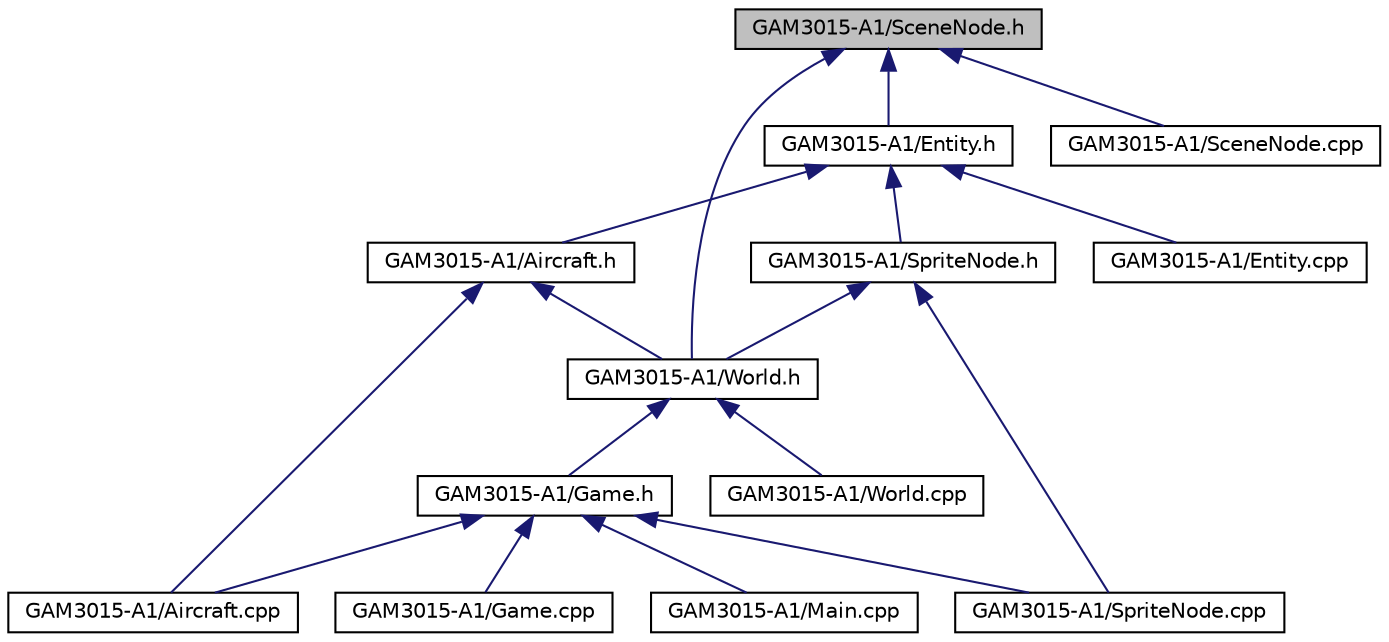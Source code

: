 digraph "GAM3015-A1/SceneNode.h"
{
 // LATEX_PDF_SIZE
  edge [fontname="Helvetica",fontsize="10",labelfontname="Helvetica",labelfontsize="10"];
  node [fontname="Helvetica",fontsize="10",shape=record];
  Node1 [label="GAM3015-A1/SceneNode.h",height=0.2,width=0.4,color="black", fillcolor="grey75", style="filled", fontcolor="black",tooltip=" "];
  Node1 -> Node2 [dir="back",color="midnightblue",fontsize="10",style="solid"];
  Node2 [label="GAM3015-A1/Entity.h",height=0.2,width=0.4,color="black", fillcolor="white", style="filled",URL="$_entity_8h.html",tooltip=" "];
  Node2 -> Node3 [dir="back",color="midnightblue",fontsize="10",style="solid"];
  Node3 [label="GAM3015-A1/Aircraft.h",height=0.2,width=0.4,color="black", fillcolor="white", style="filled",URL="$_aircraft_8h.html",tooltip=" "];
  Node3 -> Node4 [dir="back",color="midnightblue",fontsize="10",style="solid"];
  Node4 [label="GAM3015-A1/Aircraft.cpp",height=0.2,width=0.4,color="black", fillcolor="white", style="filled",URL="$_aircraft_8cpp.html",tooltip=" "];
  Node3 -> Node5 [dir="back",color="midnightblue",fontsize="10",style="solid"];
  Node5 [label="GAM3015-A1/World.h",height=0.2,width=0.4,color="black", fillcolor="white", style="filled",URL="$_world_8h.html",tooltip=" "];
  Node5 -> Node6 [dir="back",color="midnightblue",fontsize="10",style="solid"];
  Node6 [label="GAM3015-A1/Game.h",height=0.2,width=0.4,color="black", fillcolor="white", style="filled",URL="$_game_8h.html",tooltip=" "];
  Node6 -> Node4 [dir="back",color="midnightblue",fontsize="10",style="solid"];
  Node6 -> Node7 [dir="back",color="midnightblue",fontsize="10",style="solid"];
  Node7 [label="GAM3015-A1/Game.cpp",height=0.2,width=0.4,color="black", fillcolor="white", style="filled",URL="$_game_8cpp.html",tooltip=" "];
  Node6 -> Node8 [dir="back",color="midnightblue",fontsize="10",style="solid"];
  Node8 [label="GAM3015-A1/Main.cpp",height=0.2,width=0.4,color="black", fillcolor="white", style="filled",URL="$_main_8cpp.html",tooltip=" "];
  Node6 -> Node9 [dir="back",color="midnightblue",fontsize="10",style="solid"];
  Node9 [label="GAM3015-A1/SpriteNode.cpp",height=0.2,width=0.4,color="black", fillcolor="white", style="filled",URL="$_sprite_node_8cpp.html",tooltip=" "];
  Node5 -> Node10 [dir="back",color="midnightblue",fontsize="10",style="solid"];
  Node10 [label="GAM3015-A1/World.cpp",height=0.2,width=0.4,color="black", fillcolor="white", style="filled",URL="$_world_8cpp.html",tooltip=" "];
  Node2 -> Node11 [dir="back",color="midnightblue",fontsize="10",style="solid"];
  Node11 [label="GAM3015-A1/Entity.cpp",height=0.2,width=0.4,color="black", fillcolor="white", style="filled",URL="$_entity_8cpp.html",tooltip=" "];
  Node2 -> Node12 [dir="back",color="midnightblue",fontsize="10",style="solid"];
  Node12 [label="GAM3015-A1/SpriteNode.h",height=0.2,width=0.4,color="black", fillcolor="white", style="filled",URL="$_sprite_node_8h.html",tooltip=" "];
  Node12 -> Node9 [dir="back",color="midnightblue",fontsize="10",style="solid"];
  Node12 -> Node5 [dir="back",color="midnightblue",fontsize="10",style="solid"];
  Node1 -> Node13 [dir="back",color="midnightblue",fontsize="10",style="solid"];
  Node13 [label="GAM3015-A1/SceneNode.cpp",height=0.2,width=0.4,color="black", fillcolor="white", style="filled",URL="$_scene_node_8cpp.html",tooltip=" "];
  Node1 -> Node5 [dir="back",color="midnightblue",fontsize="10",style="solid"];
}
